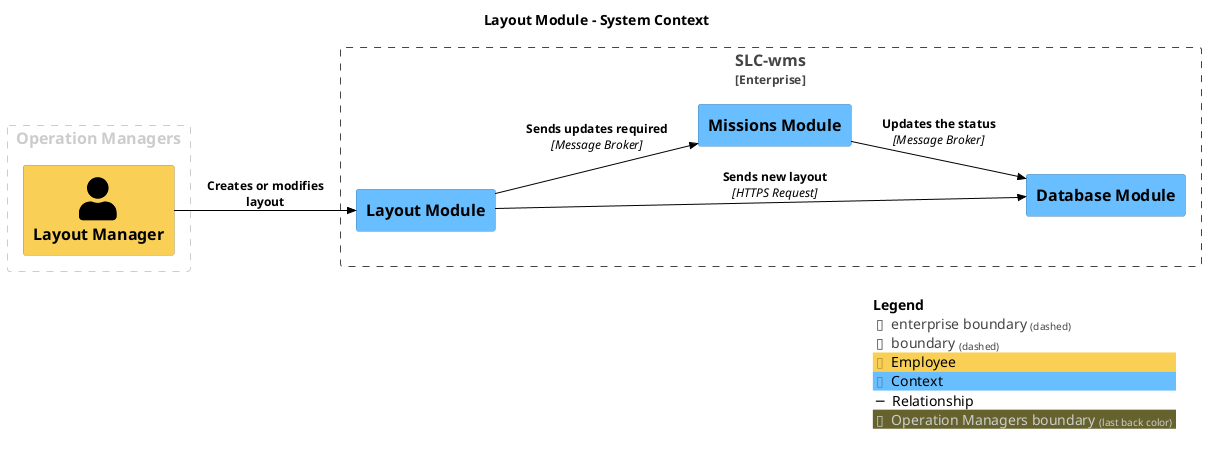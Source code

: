 @startuml
set separator none
title Layout Module - System Context

left to right direction

!include <C4/C4>
!include <C4/C4_Context>

AddElementTag("Employee", $bgColor="#f9d055", $borderColor="#ae913b", $fontColor="#000000", $sprite="", $shadowing="")
AddElementTag("Context", $bgColor="#69beff", $borderColor="#4985b2", $fontColor="#000000", $sprite="", $shadowing="")

AddRelTag("Relationship", $textColor="#000000", $lineColor="#000000", $lineStyle = "")

Enterprise_Boundary(enterprise, "SLC-wms") {
  System(LayoutModule, "Layout Module", $descr="", $tags="Context", $link="")
  System(DatabaseModule, "Database Module", $descr="", $tags="Context", $link="")
  System(MissionsModule, "Missions Module", $descr="", $tags="Context", $link="")
}

AddBoundaryTag("Operation Managers", $borderColor="#cccccc", $fontColor="#cccccc")
Boundary(group_1, "Operation Managers", $tags="Operation Managers") {
  Person_Ext(LayoutManager, "Layout Manager", $descr="", $tags="Employee", $link="")
}


Rel_D(MissionsModule, DatabaseModule, "Updates the status", $techn="Message Broker", $tags="Relationship", $link="")
Rel_D(LayoutManager, LayoutModule, "Creates or modifies layout", $techn="", $tags="Relationship", $link="")
Rel_D(LayoutModule, DatabaseModule, "Sends new layout", $techn="HTTPS Request", $tags="Relationship", $link="")
Rel_D(LayoutModule, MissionsModule, "Sends updates required", $techn="Message Broker", $tags="Relationship", $link="")

SHOW_LEGEND(true)
@enduml